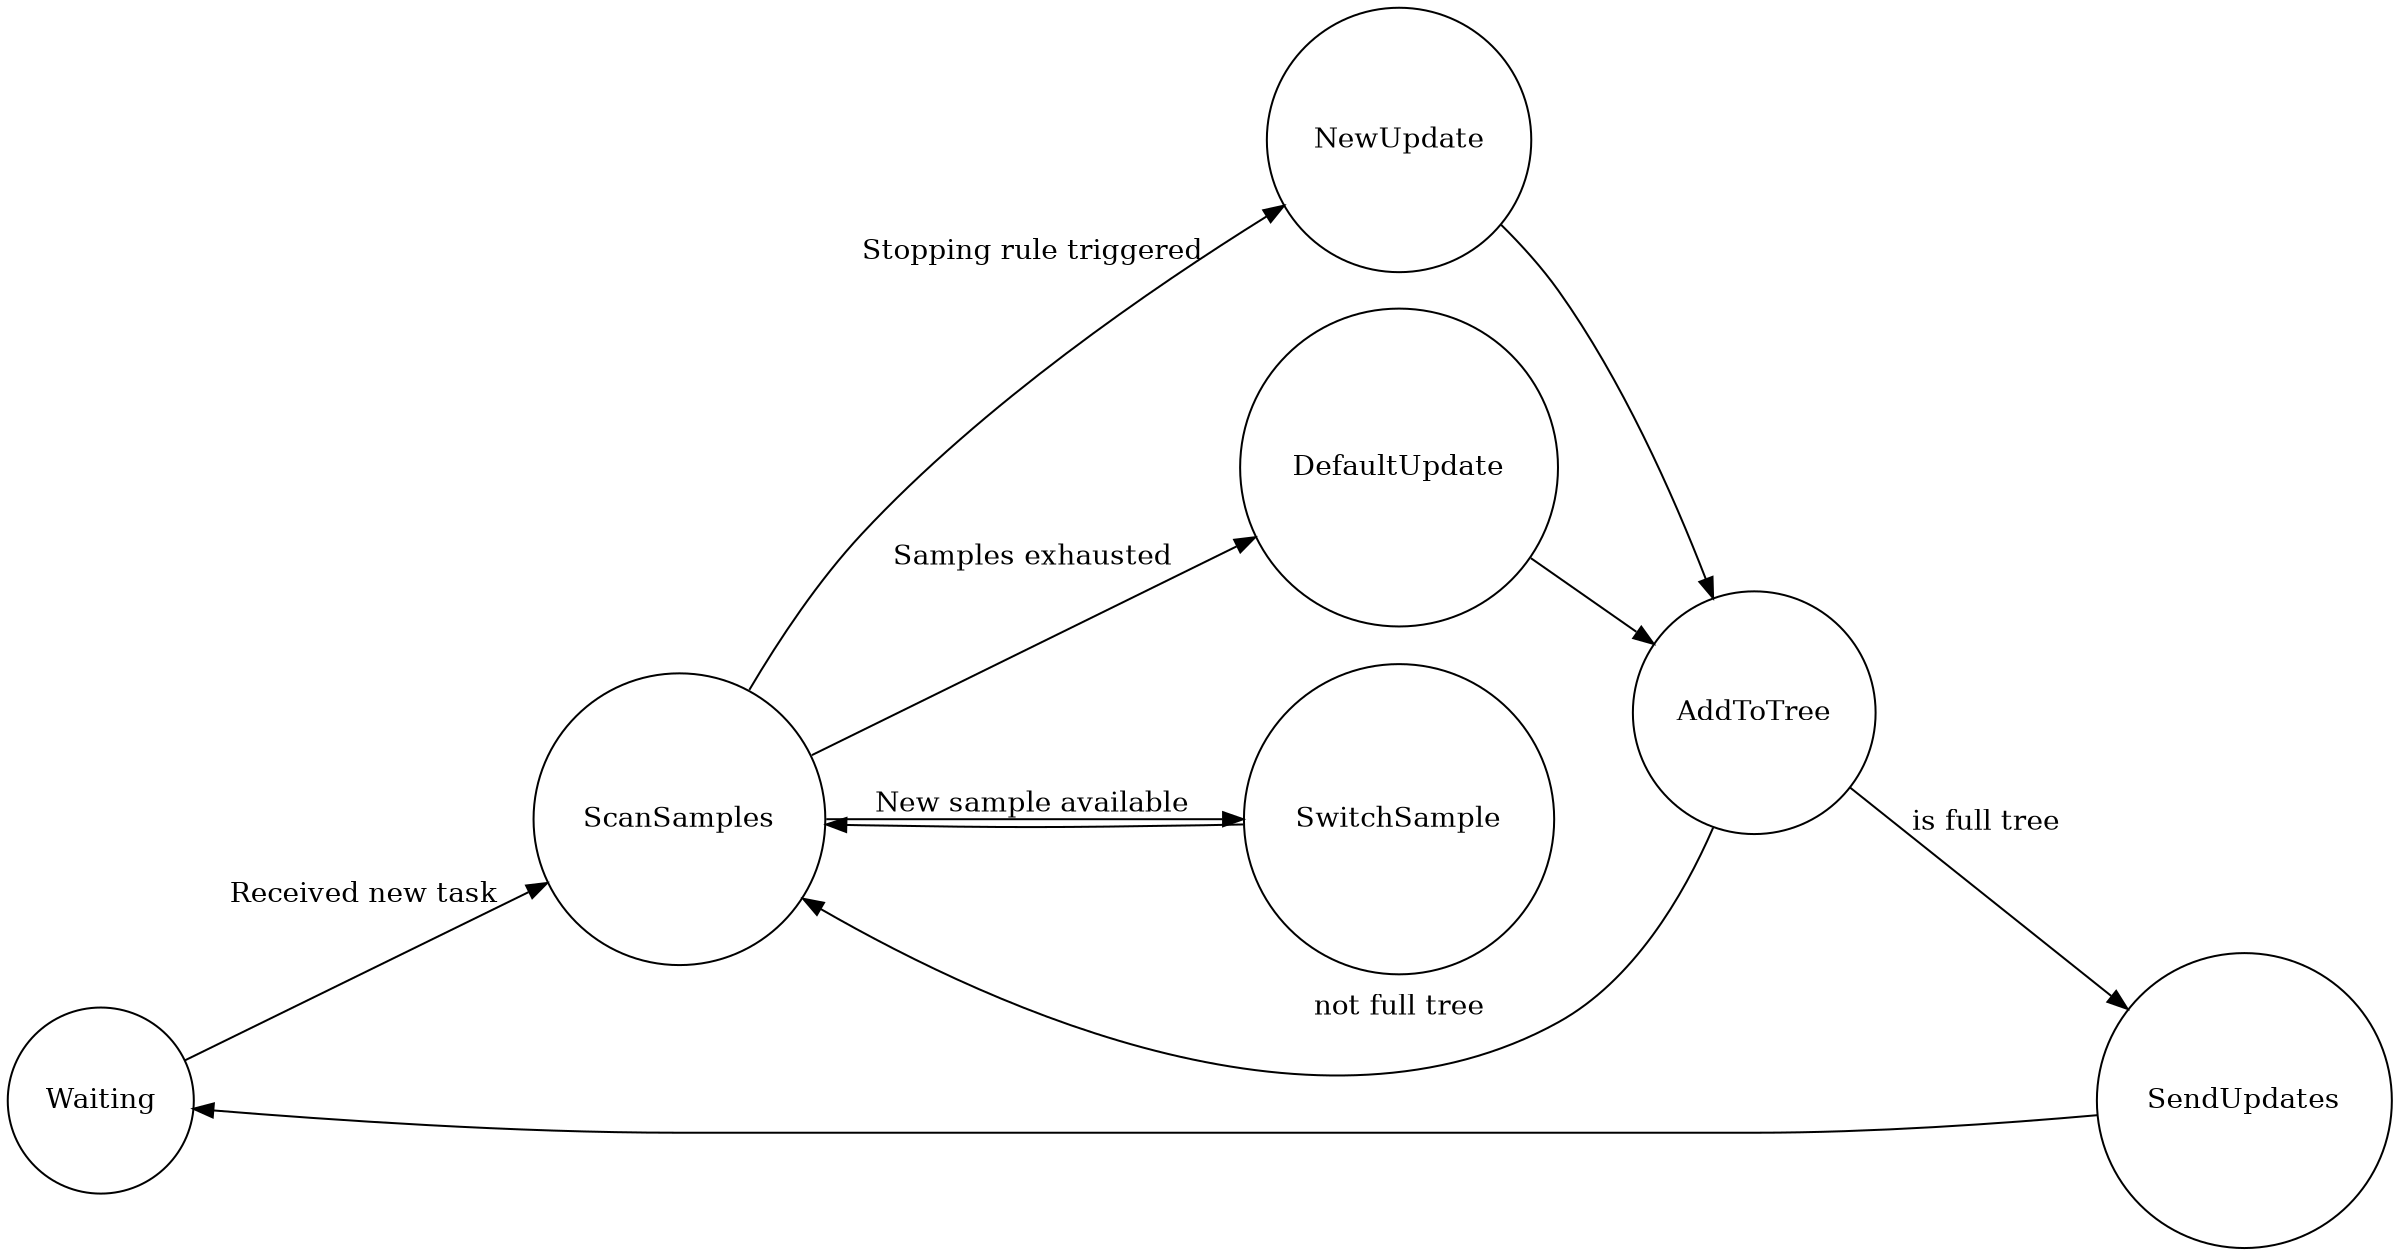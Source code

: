 digraph sparrow {
    rankdir=LR;
    size="16,10";
    // node [shape = doublecircle]; LR_0 LR_3 LR_4 LR_8;
    node [shape = circle];


    Waiting -> ScanSamples [ label = "Received new task" ];
    ScanSamples -> NewUpdate [ label = "Stopping rule triggered" ];
    ScanSamples -> DefaultUpdate [ label = "Samples exhausted" ];
    NewUpdate -> AddToTree;
    DefaultUpdate -> AddToTree;
    AddToTree -> SendUpdates [ label = "is full tree" ];
    AddToTree -> ScanSamples [ label = "not full tree" ];

    ScanSamples -> SwitchSample [ label = "New sample available" ];
    SwitchSample -> ScanSamples;

    SendUpdates -> Waiting;
}